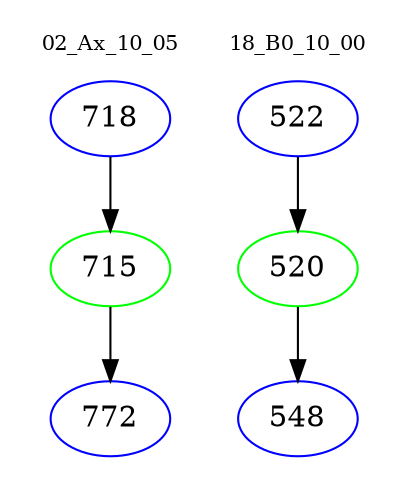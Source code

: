 digraph{
subgraph cluster_0 {
color = white
label = "02_Ax_10_05";
fontsize=10;
T0_718 [label="718", color="blue"]
T0_718 -> T0_715 [color="black"]
T0_715 [label="715", color="green"]
T0_715 -> T0_772 [color="black"]
T0_772 [label="772", color="blue"]
}
subgraph cluster_1 {
color = white
label = "18_B0_10_00";
fontsize=10;
T1_522 [label="522", color="blue"]
T1_522 -> T1_520 [color="black"]
T1_520 [label="520", color="green"]
T1_520 -> T1_548 [color="black"]
T1_548 [label="548", color="blue"]
}
}
